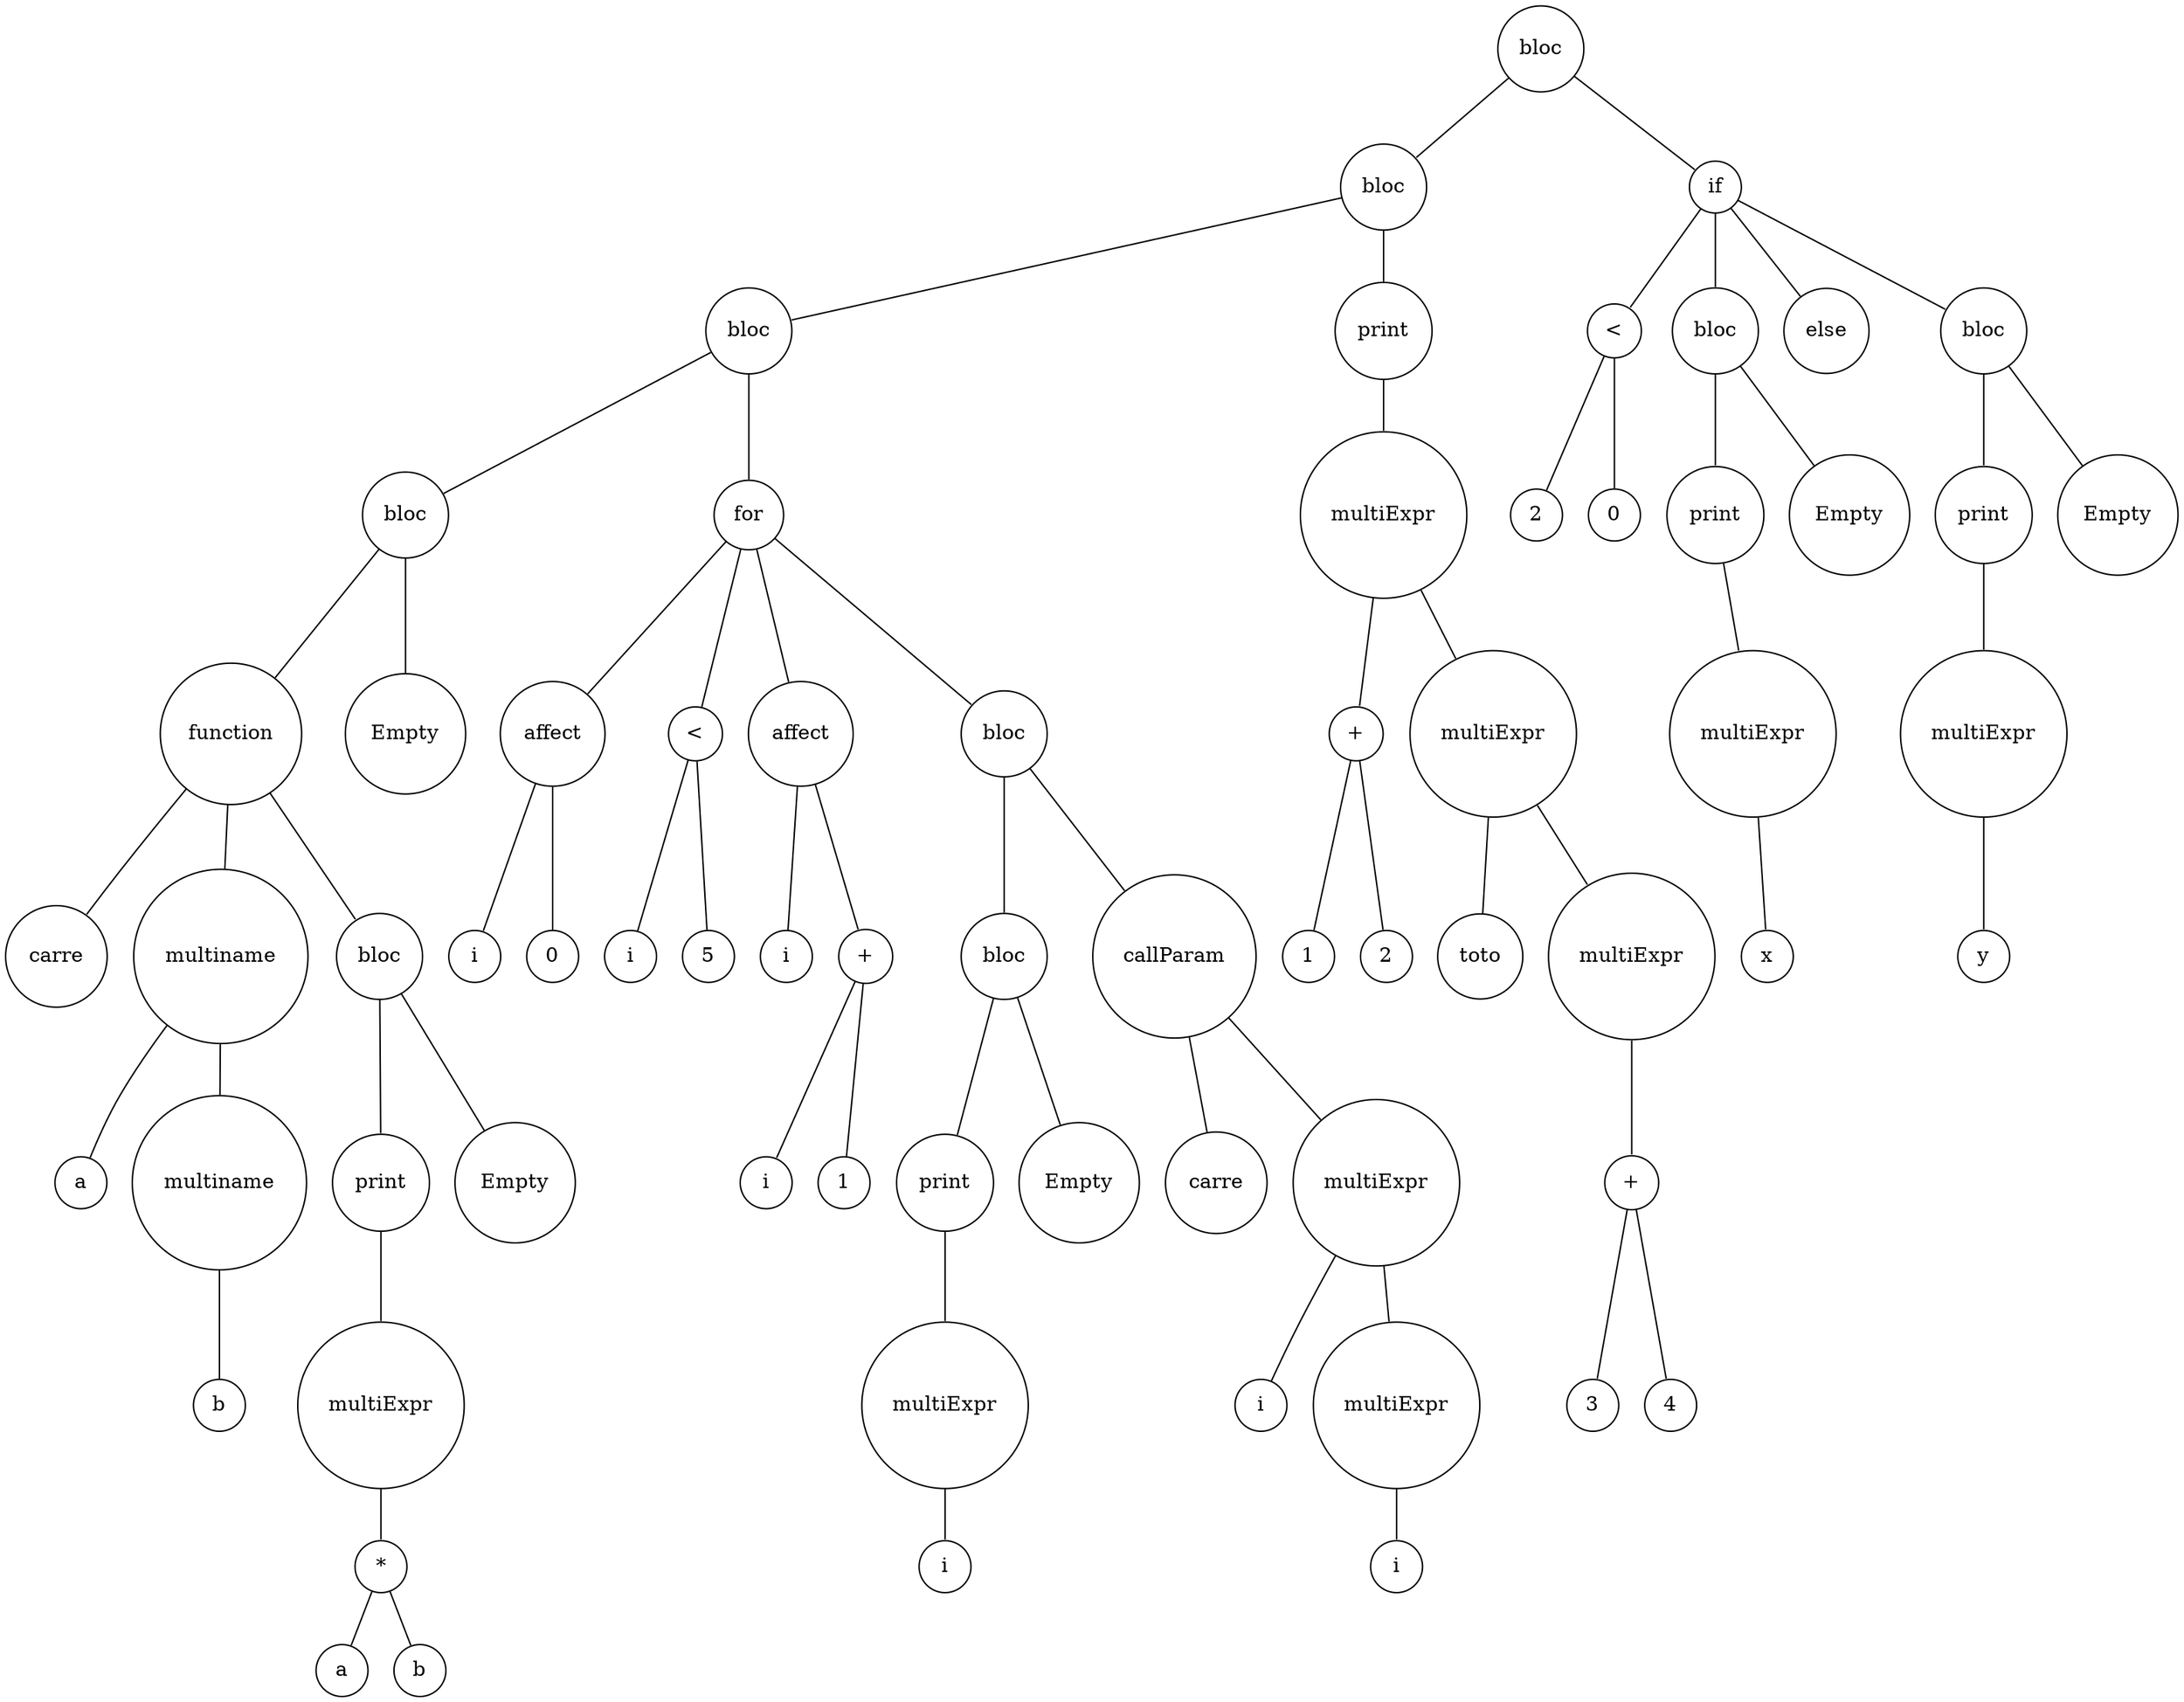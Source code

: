 digraph {
	node [shape=circle]
	"dcea5457-ac47-4fbd-b432-e50d2c5dc422" [label=bloc]
	"c4079b5d-61da-46b2-aab8-26b20b9d8f74" [label=bloc]
	"24cea8d6-63a2-45a9-945e-b9fdc9a1c499" [label=bloc]
	"77378917-684b-43d5-8282-da0b94d81f17" [label=bloc]
	"b42d7af2-bcca-4334-b8b2-67c330be6007" [label=function]
	"2f471624-7253-4e87-8672-8257e26679e4" [label=carre]
	"b42d7af2-bcca-4334-b8b2-67c330be6007" -> "2f471624-7253-4e87-8672-8257e26679e4" [arrowsize=0]
	"bcad7667-b8ed-4fc8-8c20-6e9df78a0df7" [label=multiname]
	"053e529b-bbe6-43fd-9391-7a77085767dc" [label=a]
	"bcad7667-b8ed-4fc8-8c20-6e9df78a0df7" -> "053e529b-bbe6-43fd-9391-7a77085767dc" [arrowsize=0]
	"3830caef-dbc8-419e-89d1-03437ceefff4" [label=multiname]
	"2979024d-fa5a-4dd3-8b1a-b0ed4dbd83c6" [label=b]
	"3830caef-dbc8-419e-89d1-03437ceefff4" -> "2979024d-fa5a-4dd3-8b1a-b0ed4dbd83c6" [arrowsize=0]
	"bcad7667-b8ed-4fc8-8c20-6e9df78a0df7" -> "3830caef-dbc8-419e-89d1-03437ceefff4" [arrowsize=0]
	"b42d7af2-bcca-4334-b8b2-67c330be6007" -> "bcad7667-b8ed-4fc8-8c20-6e9df78a0df7" [arrowsize=0]
	"00e02200-7adc-47c8-9b46-53d3b1ebc51d" [label=bloc]
	"7c776ef4-3d50-42cf-bf15-d89183a156bd" [label=print]
	"c4b7969f-7c89-4a0a-a6ef-d8a87942bc1a" [label=multiExpr]
	"57693efd-e60b-42e8-8021-e1da9b65c508" [label="*"]
	"98458813-e738-404b-a2d3-4b8acdff5a65" [label=a]
	"57693efd-e60b-42e8-8021-e1da9b65c508" -> "98458813-e738-404b-a2d3-4b8acdff5a65" [arrowsize=0]
	"18a2e53c-0cab-4631-b489-a0cfebf74541" [label=b]
	"57693efd-e60b-42e8-8021-e1da9b65c508" -> "18a2e53c-0cab-4631-b489-a0cfebf74541" [arrowsize=0]
	"c4b7969f-7c89-4a0a-a6ef-d8a87942bc1a" -> "57693efd-e60b-42e8-8021-e1da9b65c508" [arrowsize=0]
	"7c776ef4-3d50-42cf-bf15-d89183a156bd" -> "c4b7969f-7c89-4a0a-a6ef-d8a87942bc1a" [arrowsize=0]
	"00e02200-7adc-47c8-9b46-53d3b1ebc51d" -> "7c776ef4-3d50-42cf-bf15-d89183a156bd" [arrowsize=0]
	"36e36e62-cf4e-4a3c-aab7-b231025250a5" [label=Empty]
	"00e02200-7adc-47c8-9b46-53d3b1ebc51d" -> "36e36e62-cf4e-4a3c-aab7-b231025250a5" [arrowsize=0]
	"b42d7af2-bcca-4334-b8b2-67c330be6007" -> "00e02200-7adc-47c8-9b46-53d3b1ebc51d" [arrowsize=0]
	"77378917-684b-43d5-8282-da0b94d81f17" -> "b42d7af2-bcca-4334-b8b2-67c330be6007" [arrowsize=0]
	"673750c8-7982-49b6-a3a8-bd7bc321a04f" [label=Empty]
	"77378917-684b-43d5-8282-da0b94d81f17" -> "673750c8-7982-49b6-a3a8-bd7bc321a04f" [arrowsize=0]
	"24cea8d6-63a2-45a9-945e-b9fdc9a1c499" -> "77378917-684b-43d5-8282-da0b94d81f17" [arrowsize=0]
	"c06f90e2-f25a-4a25-b240-3d928960c7dd" [label=for]
	"a2dd3069-3fcc-4319-9af4-9c16f47e46fc" [label=affect]
	"7696d117-56a4-4faf-9cb2-acab2e2cb9e2" [label=i]
	"a2dd3069-3fcc-4319-9af4-9c16f47e46fc" -> "7696d117-56a4-4faf-9cb2-acab2e2cb9e2" [arrowsize=0]
	"2f5e5ce0-1acf-4762-80cd-1183f31596d4" [label=0]
	"a2dd3069-3fcc-4319-9af4-9c16f47e46fc" -> "2f5e5ce0-1acf-4762-80cd-1183f31596d4" [arrowsize=0]
	"c06f90e2-f25a-4a25-b240-3d928960c7dd" -> "a2dd3069-3fcc-4319-9af4-9c16f47e46fc" [arrowsize=0]
	"e78fe9a4-8070-46ba-bd5e-9eb18b8f5d36" [label="<"]
	"3a198e6f-7173-4705-bca4-1aaa83797cec" [label=i]
	"e78fe9a4-8070-46ba-bd5e-9eb18b8f5d36" -> "3a198e6f-7173-4705-bca4-1aaa83797cec" [arrowsize=0]
	"007c2a4b-5348-4883-a899-b522f3c77e89" [label=5]
	"e78fe9a4-8070-46ba-bd5e-9eb18b8f5d36" -> "007c2a4b-5348-4883-a899-b522f3c77e89" [arrowsize=0]
	"c06f90e2-f25a-4a25-b240-3d928960c7dd" -> "e78fe9a4-8070-46ba-bd5e-9eb18b8f5d36" [arrowsize=0]
	"60f77cdf-8f49-43e9-b5af-a37c0e949b40" [label=affect]
	"c7306241-4991-4b14-be3b-8f7fb5c53b52" [label=i]
	"60f77cdf-8f49-43e9-b5af-a37c0e949b40" -> "c7306241-4991-4b14-be3b-8f7fb5c53b52" [arrowsize=0]
	"be456af8-1448-49a2-ac46-af5efd18e906" [label="+"]
	"a31f5c39-0e6e-4818-b501-be58a0849319" [label=i]
	"be456af8-1448-49a2-ac46-af5efd18e906" -> "a31f5c39-0e6e-4818-b501-be58a0849319" [arrowsize=0]
	"58adc084-c58a-4f03-b881-cc7e0d0ca3ac" [label=1]
	"be456af8-1448-49a2-ac46-af5efd18e906" -> "58adc084-c58a-4f03-b881-cc7e0d0ca3ac" [arrowsize=0]
	"60f77cdf-8f49-43e9-b5af-a37c0e949b40" -> "be456af8-1448-49a2-ac46-af5efd18e906" [arrowsize=0]
	"c06f90e2-f25a-4a25-b240-3d928960c7dd" -> "60f77cdf-8f49-43e9-b5af-a37c0e949b40" [arrowsize=0]
	"7c874474-4883-49dc-b9fd-7e8f41a20865" [label=bloc]
	"8a956c9d-1c6d-4faa-ba31-0226d3599808" [label=bloc]
	"caf89777-c06c-4eb5-a321-a73835ec1f17" [label=print]
	"e507f860-7840-46d2-a9b5-8de542527bbf" [label=multiExpr]
	"29f9a113-753d-418f-9cd2-02eb7fe73fff" [label=i]
	"e507f860-7840-46d2-a9b5-8de542527bbf" -> "29f9a113-753d-418f-9cd2-02eb7fe73fff" [arrowsize=0]
	"caf89777-c06c-4eb5-a321-a73835ec1f17" -> "e507f860-7840-46d2-a9b5-8de542527bbf" [arrowsize=0]
	"8a956c9d-1c6d-4faa-ba31-0226d3599808" -> "caf89777-c06c-4eb5-a321-a73835ec1f17" [arrowsize=0]
	"c0422dbe-88b8-4a45-ad3f-f3b94da86e4e" [label=Empty]
	"8a956c9d-1c6d-4faa-ba31-0226d3599808" -> "c0422dbe-88b8-4a45-ad3f-f3b94da86e4e" [arrowsize=0]
	"7c874474-4883-49dc-b9fd-7e8f41a20865" -> "8a956c9d-1c6d-4faa-ba31-0226d3599808" [arrowsize=0]
	"96ea36c1-471f-454d-8bf9-9a2a73b13156" [label=callParam]
	"3a9d4c76-967b-407f-a366-401b82f44a10" [label=carre]
	"96ea36c1-471f-454d-8bf9-9a2a73b13156" -> "3a9d4c76-967b-407f-a366-401b82f44a10" [arrowsize=0]
	"fe816cdb-9783-4445-83b7-abec311219e9" [label=multiExpr]
	"37b76a27-da72-4af3-876a-3531d1e89a72" [label=i]
	"fe816cdb-9783-4445-83b7-abec311219e9" -> "37b76a27-da72-4af3-876a-3531d1e89a72" [arrowsize=0]
	"6fd9ad2f-cf7c-4397-bb39-d1608ff8af15" [label=multiExpr]
	"3a374775-b525-4bad-88cb-397d99fb00d5" [label=i]
	"6fd9ad2f-cf7c-4397-bb39-d1608ff8af15" -> "3a374775-b525-4bad-88cb-397d99fb00d5" [arrowsize=0]
	"fe816cdb-9783-4445-83b7-abec311219e9" -> "6fd9ad2f-cf7c-4397-bb39-d1608ff8af15" [arrowsize=0]
	"96ea36c1-471f-454d-8bf9-9a2a73b13156" -> "fe816cdb-9783-4445-83b7-abec311219e9" [arrowsize=0]
	"7c874474-4883-49dc-b9fd-7e8f41a20865" -> "96ea36c1-471f-454d-8bf9-9a2a73b13156" [arrowsize=0]
	"c06f90e2-f25a-4a25-b240-3d928960c7dd" -> "7c874474-4883-49dc-b9fd-7e8f41a20865" [arrowsize=0]
	"24cea8d6-63a2-45a9-945e-b9fdc9a1c499" -> "c06f90e2-f25a-4a25-b240-3d928960c7dd" [arrowsize=0]
	"c4079b5d-61da-46b2-aab8-26b20b9d8f74" -> "24cea8d6-63a2-45a9-945e-b9fdc9a1c499" [arrowsize=0]
	"f48f76e8-b10c-4d19-b63f-2a4ca4f4dc1b" [label=print]
	"b8c76c17-ebd3-44c7-8952-39971eeb3da8" [label=multiExpr]
	"2e472f4d-41a5-40cf-983e-ed8a304f054d" [label="+"]
	"fdd7ea65-7559-47c8-b9b8-9d31180ad503" [label=1]
	"2e472f4d-41a5-40cf-983e-ed8a304f054d" -> "fdd7ea65-7559-47c8-b9b8-9d31180ad503" [arrowsize=0]
	"80ce3cb2-c1e6-46c6-9a0f-efea7609757b" [label=2]
	"2e472f4d-41a5-40cf-983e-ed8a304f054d" -> "80ce3cb2-c1e6-46c6-9a0f-efea7609757b" [arrowsize=0]
	"b8c76c17-ebd3-44c7-8952-39971eeb3da8" -> "2e472f4d-41a5-40cf-983e-ed8a304f054d" [arrowsize=0]
	"06562013-ed9a-418f-926c-20fe77fdbe18" [label=multiExpr]
	"155e583d-a97d-430a-9afb-1f630da72604" [label=toto]
	"06562013-ed9a-418f-926c-20fe77fdbe18" -> "155e583d-a97d-430a-9afb-1f630da72604" [arrowsize=0]
	"44c49507-9a2f-49f3-a3df-0b839d79cf3c" [label=multiExpr]
	"93e97641-fe44-464e-b14d-c0bf57daa76c" [label="+"]
	"0500d0a7-f6fc-475f-991e-f6fd3e652604" [label=3]
	"93e97641-fe44-464e-b14d-c0bf57daa76c" -> "0500d0a7-f6fc-475f-991e-f6fd3e652604" [arrowsize=0]
	"89774067-155d-4b1a-8c57-ec0e51924937" [label=4]
	"93e97641-fe44-464e-b14d-c0bf57daa76c" -> "89774067-155d-4b1a-8c57-ec0e51924937" [arrowsize=0]
	"44c49507-9a2f-49f3-a3df-0b839d79cf3c" -> "93e97641-fe44-464e-b14d-c0bf57daa76c" [arrowsize=0]
	"06562013-ed9a-418f-926c-20fe77fdbe18" -> "44c49507-9a2f-49f3-a3df-0b839d79cf3c" [arrowsize=0]
	"b8c76c17-ebd3-44c7-8952-39971eeb3da8" -> "06562013-ed9a-418f-926c-20fe77fdbe18" [arrowsize=0]
	"f48f76e8-b10c-4d19-b63f-2a4ca4f4dc1b" -> "b8c76c17-ebd3-44c7-8952-39971eeb3da8" [arrowsize=0]
	"c4079b5d-61da-46b2-aab8-26b20b9d8f74" -> "f48f76e8-b10c-4d19-b63f-2a4ca4f4dc1b" [arrowsize=0]
	"dcea5457-ac47-4fbd-b432-e50d2c5dc422" -> "c4079b5d-61da-46b2-aab8-26b20b9d8f74" [arrowsize=0]
	"93421d7d-1957-49c6-9765-165053f6d652" [label=if]
	"b79c6fd4-830c-4c73-80d6-d7ca7ecadb28" [label="<"]
	"eb2fb1e5-816c-4c3b-ad46-4bb64991a50f" [label=2]
	"b79c6fd4-830c-4c73-80d6-d7ca7ecadb28" -> "eb2fb1e5-816c-4c3b-ad46-4bb64991a50f" [arrowsize=0]
	"c4c4a755-d6ef-4c6e-a3ff-8ff7d2db3c03" [label=0]
	"b79c6fd4-830c-4c73-80d6-d7ca7ecadb28" -> "c4c4a755-d6ef-4c6e-a3ff-8ff7d2db3c03" [arrowsize=0]
	"93421d7d-1957-49c6-9765-165053f6d652" -> "b79c6fd4-830c-4c73-80d6-d7ca7ecadb28" [arrowsize=0]
	"2dfd4f79-f197-4b8e-b927-2281d2c3a6f3" [label=bloc]
	"12e50a41-249c-4906-83b3-01bf69b94b8f" [label=print]
	"456afe8f-dfa7-4906-b21e-0ca562d1c686" [label=multiExpr]
	"da2c6d52-81e9-4163-8fca-2d05441cc4fd" [label=x]
	"456afe8f-dfa7-4906-b21e-0ca562d1c686" -> "da2c6d52-81e9-4163-8fca-2d05441cc4fd" [arrowsize=0]
	"12e50a41-249c-4906-83b3-01bf69b94b8f" -> "456afe8f-dfa7-4906-b21e-0ca562d1c686" [arrowsize=0]
	"2dfd4f79-f197-4b8e-b927-2281d2c3a6f3" -> "12e50a41-249c-4906-83b3-01bf69b94b8f" [arrowsize=0]
	"eee8a36c-2b4b-4646-94ab-a7bacdd72fa7" [label=Empty]
	"2dfd4f79-f197-4b8e-b927-2281d2c3a6f3" -> "eee8a36c-2b4b-4646-94ab-a7bacdd72fa7" [arrowsize=0]
	"93421d7d-1957-49c6-9765-165053f6d652" -> "2dfd4f79-f197-4b8e-b927-2281d2c3a6f3" [arrowsize=0]
	"56a4cf10-add4-4fa0-b39e-69b14499ea59" [label=else]
	"93421d7d-1957-49c6-9765-165053f6d652" -> "56a4cf10-add4-4fa0-b39e-69b14499ea59" [arrowsize=0]
	"b9849501-c1f8-4b90-81b7-2ed93a6d2837" [label=bloc]
	"493f50e5-1d20-48ce-ae67-4d19ec07be11" [label=print]
	"e1fe966d-9e72-41a4-9fd3-fa150dafcecf" [label=multiExpr]
	"599e819e-97b0-40cc-9555-2f41f528ad54" [label=y]
	"e1fe966d-9e72-41a4-9fd3-fa150dafcecf" -> "599e819e-97b0-40cc-9555-2f41f528ad54" [arrowsize=0]
	"493f50e5-1d20-48ce-ae67-4d19ec07be11" -> "e1fe966d-9e72-41a4-9fd3-fa150dafcecf" [arrowsize=0]
	"b9849501-c1f8-4b90-81b7-2ed93a6d2837" -> "493f50e5-1d20-48ce-ae67-4d19ec07be11" [arrowsize=0]
	"52130912-e180-4324-8f41-1410e3e8b2f0" [label=Empty]
	"b9849501-c1f8-4b90-81b7-2ed93a6d2837" -> "52130912-e180-4324-8f41-1410e3e8b2f0" [arrowsize=0]
	"93421d7d-1957-49c6-9765-165053f6d652" -> "b9849501-c1f8-4b90-81b7-2ed93a6d2837" [arrowsize=0]
	"dcea5457-ac47-4fbd-b432-e50d2c5dc422" -> "93421d7d-1957-49c6-9765-165053f6d652" [arrowsize=0]
}
